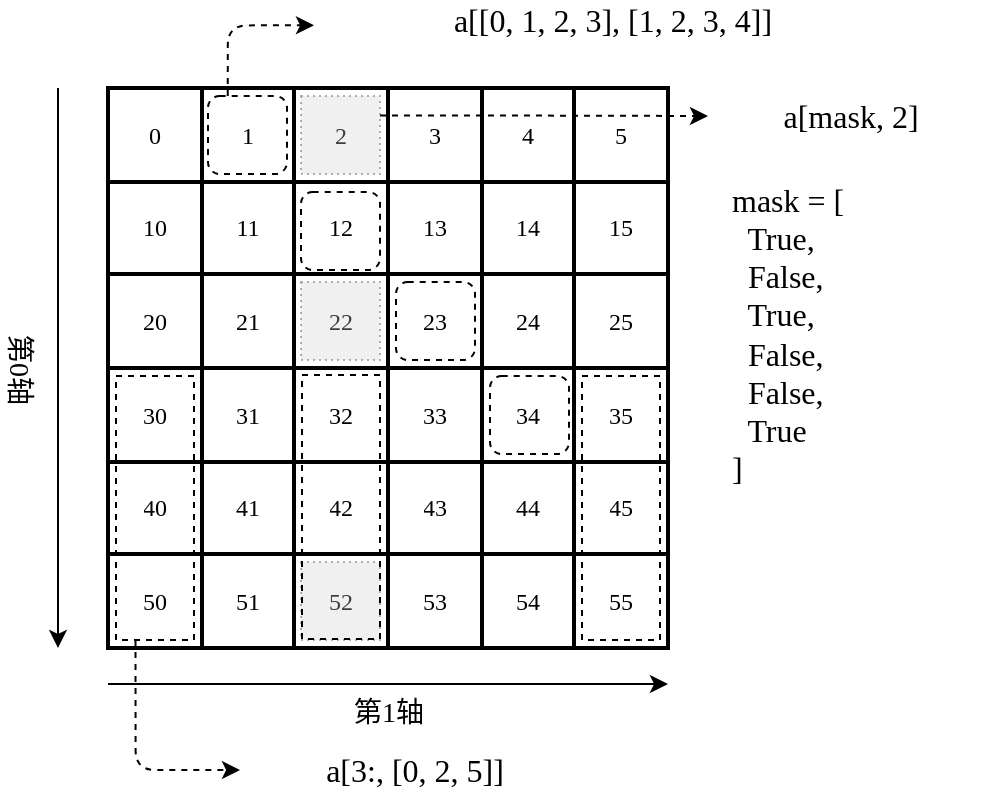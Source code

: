 <mxfile version="13.7.9" type="device"><diagram id="WEGBOHHYyQVScCF4Rv7B" name="第 1 页"><mxGraphModel dx="1473" dy="844" grid="0" gridSize="10" guides="1" tooltips="1" connect="1" arrows="1" fold="1" page="1" pageScale="1" pageWidth="827" pageHeight="1169" math="0" shadow="0"><root><mxCell id="0"/><mxCell id="1" parent="0"/><mxCell id="aAbik0Lm7FoXLg2GFDrM-32" value="" style="shape=table;html=1;whiteSpace=wrap;startSize=0;container=1;collapsible=0;childLayout=tableLayout;fontFamily=Verdana;strokeWidth=2;" vertex="1" parent="1"><mxGeometry x="240" y="240" width="280" height="280" as="geometry"/></mxCell><mxCell id="aAbik0Lm7FoXLg2GFDrM-33" value="" style="shape=partialRectangle;html=1;whiteSpace=wrap;collapsible=0;dropTarget=0;pointerEvents=0;fillColor=none;top=0;left=0;bottom=0;right=0;points=[[0,0.5],[1,0.5]];portConstraint=eastwest;fontFamily=Verdana;" vertex="1" parent="aAbik0Lm7FoXLg2GFDrM-32"><mxGeometry width="280" height="47" as="geometry"/></mxCell><mxCell id="aAbik0Lm7FoXLg2GFDrM-34" value="0" style="shape=partialRectangle;html=1;whiteSpace=wrap;connectable=0;overflow=hidden;fillColor=none;top=0;left=0;bottom=0;right=0;fontFamily=Verdana;" vertex="1" parent="aAbik0Lm7FoXLg2GFDrM-33"><mxGeometry width="47" height="47" as="geometry"/></mxCell><mxCell id="aAbik0Lm7FoXLg2GFDrM-35" value="1" style="shape=partialRectangle;html=1;whiteSpace=wrap;connectable=0;overflow=hidden;fillColor=none;top=0;left=0;bottom=0;right=0;fontFamily=Verdana;" vertex="1" parent="aAbik0Lm7FoXLg2GFDrM-33"><mxGeometry x="47" width="46" height="47" as="geometry"/></mxCell><mxCell id="aAbik0Lm7FoXLg2GFDrM-36" value="2" style="shape=partialRectangle;html=1;whiteSpace=wrap;connectable=0;overflow=hidden;fillColor=none;top=0;left=0;bottom=0;right=0;fontFamily=Verdana;" vertex="1" parent="aAbik0Lm7FoXLg2GFDrM-33"><mxGeometry x="93" width="47" height="47" as="geometry"/></mxCell><mxCell id="aAbik0Lm7FoXLg2GFDrM-37" value="3" style="shape=partialRectangle;html=1;whiteSpace=wrap;connectable=0;overflow=hidden;fillColor=none;top=0;left=0;bottom=0;right=0;fontFamily=Verdana;" vertex="1" parent="aAbik0Lm7FoXLg2GFDrM-33"><mxGeometry x="140" width="47" height="47" as="geometry"/></mxCell><mxCell id="aAbik0Lm7FoXLg2GFDrM-38" value="4" style="shape=partialRectangle;html=1;whiteSpace=wrap;connectable=0;overflow=hidden;fillColor=none;top=0;left=0;bottom=0;right=0;fontFamily=Verdana;" vertex="1" parent="aAbik0Lm7FoXLg2GFDrM-33"><mxGeometry x="187" width="46" height="47" as="geometry"/></mxCell><mxCell id="aAbik0Lm7FoXLg2GFDrM-39" value="5" style="shape=partialRectangle;html=1;whiteSpace=wrap;connectable=0;overflow=hidden;fillColor=none;top=0;left=0;bottom=0;right=0;fontFamily=Verdana;" vertex="1" parent="aAbik0Lm7FoXLg2GFDrM-33"><mxGeometry x="233" width="47" height="47" as="geometry"/></mxCell><mxCell id="aAbik0Lm7FoXLg2GFDrM-40" value="" style="shape=partialRectangle;html=1;whiteSpace=wrap;collapsible=0;dropTarget=0;pointerEvents=0;fillColor=none;top=0;left=0;bottom=0;right=0;points=[[0,0.5],[1,0.5]];portConstraint=eastwest;fontFamily=Verdana;" vertex="1" parent="aAbik0Lm7FoXLg2GFDrM-32"><mxGeometry y="47" width="280" height="46" as="geometry"/></mxCell><mxCell id="aAbik0Lm7FoXLg2GFDrM-41" value="10" style="shape=partialRectangle;html=1;whiteSpace=wrap;connectable=0;overflow=hidden;fillColor=none;top=0;left=0;bottom=0;right=0;fontFamily=Verdana;" vertex="1" parent="aAbik0Lm7FoXLg2GFDrM-40"><mxGeometry width="47" height="46" as="geometry"/></mxCell><mxCell id="aAbik0Lm7FoXLg2GFDrM-42" value="11" style="shape=partialRectangle;html=1;whiteSpace=wrap;connectable=0;overflow=hidden;fillColor=none;top=0;left=0;bottom=0;right=0;fontFamily=Verdana;" vertex="1" parent="aAbik0Lm7FoXLg2GFDrM-40"><mxGeometry x="47" width="46" height="46" as="geometry"/></mxCell><mxCell id="aAbik0Lm7FoXLg2GFDrM-43" value="12" style="shape=partialRectangle;html=1;whiteSpace=wrap;connectable=0;overflow=hidden;fillColor=none;top=0;left=0;bottom=0;right=0;fontFamily=Verdana;" vertex="1" parent="aAbik0Lm7FoXLg2GFDrM-40"><mxGeometry x="93" width="47" height="46" as="geometry"/></mxCell><mxCell id="aAbik0Lm7FoXLg2GFDrM-44" value="13" style="shape=partialRectangle;html=1;whiteSpace=wrap;connectable=0;overflow=hidden;fillColor=none;top=0;left=0;bottom=0;right=0;fontFamily=Verdana;" vertex="1" parent="aAbik0Lm7FoXLg2GFDrM-40"><mxGeometry x="140" width="47" height="46" as="geometry"/></mxCell><mxCell id="aAbik0Lm7FoXLg2GFDrM-45" value="14" style="shape=partialRectangle;html=1;whiteSpace=wrap;connectable=0;overflow=hidden;fillColor=none;top=0;left=0;bottom=0;right=0;fontFamily=Verdana;" vertex="1" parent="aAbik0Lm7FoXLg2GFDrM-40"><mxGeometry x="187" width="46" height="46" as="geometry"/></mxCell><mxCell id="aAbik0Lm7FoXLg2GFDrM-46" value="15" style="shape=partialRectangle;html=1;whiteSpace=wrap;connectable=0;overflow=hidden;fillColor=none;top=0;left=0;bottom=0;right=0;fontFamily=Verdana;" vertex="1" parent="aAbik0Lm7FoXLg2GFDrM-40"><mxGeometry x="233" width="47" height="46" as="geometry"/></mxCell><mxCell id="aAbik0Lm7FoXLg2GFDrM-47" value="" style="shape=partialRectangle;html=1;whiteSpace=wrap;collapsible=0;dropTarget=0;pointerEvents=0;fillColor=none;top=0;left=0;bottom=0;right=0;points=[[0,0.5],[1,0.5]];portConstraint=eastwest;fontFamily=Verdana;" vertex="1" parent="aAbik0Lm7FoXLg2GFDrM-32"><mxGeometry y="93" width="280" height="47" as="geometry"/></mxCell><mxCell id="aAbik0Lm7FoXLg2GFDrM-48" value="20" style="shape=partialRectangle;html=1;whiteSpace=wrap;connectable=0;overflow=hidden;fillColor=none;top=0;left=0;bottom=0;right=0;fontFamily=Verdana;" vertex="1" parent="aAbik0Lm7FoXLg2GFDrM-47"><mxGeometry width="47" height="47" as="geometry"/></mxCell><mxCell id="aAbik0Lm7FoXLg2GFDrM-49" value="21" style="shape=partialRectangle;html=1;whiteSpace=wrap;connectable=0;overflow=hidden;fillColor=none;top=0;left=0;bottom=0;right=0;fontFamily=Verdana;" vertex="1" parent="aAbik0Lm7FoXLg2GFDrM-47"><mxGeometry x="47" width="46" height="47" as="geometry"/></mxCell><mxCell id="aAbik0Lm7FoXLg2GFDrM-50" value="22" style="shape=partialRectangle;html=1;whiteSpace=wrap;connectable=0;overflow=hidden;fillColor=none;top=0;left=0;bottom=0;right=0;fontFamily=Verdana;" vertex="1" parent="aAbik0Lm7FoXLg2GFDrM-47"><mxGeometry x="93" width="47" height="47" as="geometry"/></mxCell><mxCell id="aAbik0Lm7FoXLg2GFDrM-51" value="23" style="shape=partialRectangle;html=1;whiteSpace=wrap;connectable=0;overflow=hidden;fillColor=none;top=0;left=0;bottom=0;right=0;fontFamily=Verdana;" vertex="1" parent="aAbik0Lm7FoXLg2GFDrM-47"><mxGeometry x="140" width="47" height="47" as="geometry"/></mxCell><mxCell id="aAbik0Lm7FoXLg2GFDrM-52" value="24" style="shape=partialRectangle;html=1;whiteSpace=wrap;connectable=0;overflow=hidden;fillColor=none;top=0;left=0;bottom=0;right=0;fontFamily=Verdana;" vertex="1" parent="aAbik0Lm7FoXLg2GFDrM-47"><mxGeometry x="187" width="46" height="47" as="geometry"/></mxCell><mxCell id="aAbik0Lm7FoXLg2GFDrM-53" value="25" style="shape=partialRectangle;html=1;whiteSpace=wrap;connectable=0;overflow=hidden;fillColor=none;top=0;left=0;bottom=0;right=0;fontFamily=Verdana;" vertex="1" parent="aAbik0Lm7FoXLg2GFDrM-47"><mxGeometry x="233" width="47" height="47" as="geometry"/></mxCell><mxCell id="aAbik0Lm7FoXLg2GFDrM-54" value="" style="shape=partialRectangle;html=1;whiteSpace=wrap;collapsible=0;dropTarget=0;pointerEvents=0;fillColor=none;top=0;left=0;bottom=0;right=0;points=[[0,0.5],[1,0.5]];portConstraint=eastwest;fontFamily=Verdana;" vertex="1" parent="aAbik0Lm7FoXLg2GFDrM-32"><mxGeometry y="140" width="280" height="47" as="geometry"/></mxCell><mxCell id="aAbik0Lm7FoXLg2GFDrM-55" value="30" style="shape=partialRectangle;html=1;whiteSpace=wrap;connectable=0;overflow=hidden;fillColor=none;top=0;left=0;bottom=0;right=0;fontFamily=Verdana;" vertex="1" parent="aAbik0Lm7FoXLg2GFDrM-54"><mxGeometry width="47" height="47" as="geometry"/></mxCell><mxCell id="aAbik0Lm7FoXLg2GFDrM-56" value="31" style="shape=partialRectangle;html=1;whiteSpace=wrap;connectable=0;overflow=hidden;fillColor=none;top=0;left=0;bottom=0;right=0;fontFamily=Verdana;" vertex="1" parent="aAbik0Lm7FoXLg2GFDrM-54"><mxGeometry x="47" width="46" height="47" as="geometry"/></mxCell><mxCell id="aAbik0Lm7FoXLg2GFDrM-57" value="32" style="shape=partialRectangle;html=1;whiteSpace=wrap;connectable=0;overflow=hidden;fillColor=none;top=0;left=0;bottom=0;right=0;fontFamily=Verdana;" vertex="1" parent="aAbik0Lm7FoXLg2GFDrM-54"><mxGeometry x="93" width="47" height="47" as="geometry"/></mxCell><mxCell id="aAbik0Lm7FoXLg2GFDrM-58" value="33" style="shape=partialRectangle;html=1;whiteSpace=wrap;connectable=0;overflow=hidden;fillColor=none;top=0;left=0;bottom=0;right=0;fontFamily=Verdana;" vertex="1" parent="aAbik0Lm7FoXLg2GFDrM-54"><mxGeometry x="140" width="47" height="47" as="geometry"/></mxCell><mxCell id="aAbik0Lm7FoXLg2GFDrM-59" value="34" style="shape=partialRectangle;html=1;whiteSpace=wrap;connectable=0;overflow=hidden;fillColor=none;top=0;left=0;bottom=0;right=0;fontFamily=Verdana;" vertex="1" parent="aAbik0Lm7FoXLg2GFDrM-54"><mxGeometry x="187" width="46" height="47" as="geometry"/></mxCell><mxCell id="aAbik0Lm7FoXLg2GFDrM-60" value="35" style="shape=partialRectangle;html=1;whiteSpace=wrap;connectable=0;overflow=hidden;fillColor=none;top=0;left=0;bottom=0;right=0;fontFamily=Verdana;" vertex="1" parent="aAbik0Lm7FoXLg2GFDrM-54"><mxGeometry x="233" width="47" height="47" as="geometry"/></mxCell><mxCell id="aAbik0Lm7FoXLg2GFDrM-61" value="" style="shape=partialRectangle;html=1;whiteSpace=wrap;collapsible=0;dropTarget=0;pointerEvents=0;fillColor=none;top=0;left=0;bottom=0;right=0;points=[[0,0.5],[1,0.5]];portConstraint=eastwest;fontFamily=Verdana;" vertex="1" parent="aAbik0Lm7FoXLg2GFDrM-32"><mxGeometry y="187" width="280" height="46" as="geometry"/></mxCell><mxCell id="aAbik0Lm7FoXLg2GFDrM-62" value="40" style="shape=partialRectangle;html=1;whiteSpace=wrap;connectable=0;overflow=hidden;fillColor=none;top=0;left=0;bottom=0;right=0;fontFamily=Verdana;" vertex="1" parent="aAbik0Lm7FoXLg2GFDrM-61"><mxGeometry width="47" height="46" as="geometry"/></mxCell><mxCell id="aAbik0Lm7FoXLg2GFDrM-63" value="41" style="shape=partialRectangle;html=1;whiteSpace=wrap;connectable=0;overflow=hidden;fillColor=none;top=0;left=0;bottom=0;right=0;fontFamily=Verdana;" vertex="1" parent="aAbik0Lm7FoXLg2GFDrM-61"><mxGeometry x="47" width="46" height="46" as="geometry"/></mxCell><mxCell id="aAbik0Lm7FoXLg2GFDrM-64" value="42" style="shape=partialRectangle;html=1;whiteSpace=wrap;connectable=0;overflow=hidden;fillColor=none;top=0;left=0;bottom=0;right=0;fontFamily=Verdana;" vertex="1" parent="aAbik0Lm7FoXLg2GFDrM-61"><mxGeometry x="93" width="47" height="46" as="geometry"/></mxCell><mxCell id="aAbik0Lm7FoXLg2GFDrM-65" value="43" style="shape=partialRectangle;html=1;whiteSpace=wrap;connectable=0;overflow=hidden;fillColor=none;top=0;left=0;bottom=0;right=0;fontFamily=Verdana;" vertex="1" parent="aAbik0Lm7FoXLg2GFDrM-61"><mxGeometry x="140" width="47" height="46" as="geometry"/></mxCell><mxCell id="aAbik0Lm7FoXLg2GFDrM-66" value="44" style="shape=partialRectangle;html=1;whiteSpace=wrap;connectable=0;overflow=hidden;fillColor=none;top=0;left=0;bottom=0;right=0;fontFamily=Verdana;" vertex="1" parent="aAbik0Lm7FoXLg2GFDrM-61"><mxGeometry x="187" width="46" height="46" as="geometry"/></mxCell><mxCell id="aAbik0Lm7FoXLg2GFDrM-67" value="45" style="shape=partialRectangle;html=1;whiteSpace=wrap;connectable=0;overflow=hidden;fillColor=none;top=0;left=0;bottom=0;right=0;fontFamily=Verdana;" vertex="1" parent="aAbik0Lm7FoXLg2GFDrM-61"><mxGeometry x="233" width="47" height="46" as="geometry"/></mxCell><mxCell id="aAbik0Lm7FoXLg2GFDrM-68" value="" style="shape=partialRectangle;html=1;whiteSpace=wrap;collapsible=0;dropTarget=0;pointerEvents=0;fillColor=none;top=0;left=0;bottom=0;right=0;points=[[0,0.5],[1,0.5]];portConstraint=eastwest;fontFamily=Verdana;" vertex="1" parent="aAbik0Lm7FoXLg2GFDrM-32"><mxGeometry y="233" width="280" height="47" as="geometry"/></mxCell><mxCell id="aAbik0Lm7FoXLg2GFDrM-69" value="50" style="shape=partialRectangle;html=1;whiteSpace=wrap;connectable=0;overflow=hidden;fillColor=none;top=0;left=0;bottom=0;right=0;fontFamily=Verdana;" vertex="1" parent="aAbik0Lm7FoXLg2GFDrM-68"><mxGeometry width="47" height="47" as="geometry"/></mxCell><mxCell id="aAbik0Lm7FoXLg2GFDrM-70" value="51" style="shape=partialRectangle;html=1;whiteSpace=wrap;connectable=0;overflow=hidden;fillColor=none;top=0;left=0;bottom=0;right=0;fontFamily=Verdana;" vertex="1" parent="aAbik0Lm7FoXLg2GFDrM-68"><mxGeometry x="47" width="46" height="47" as="geometry"/></mxCell><mxCell id="aAbik0Lm7FoXLg2GFDrM-71" value="52" style="shape=partialRectangle;html=1;whiteSpace=wrap;connectable=0;overflow=hidden;fillColor=none;top=0;left=0;bottom=0;right=0;fontFamily=Verdana;" vertex="1" parent="aAbik0Lm7FoXLg2GFDrM-68"><mxGeometry x="93" width="47" height="47" as="geometry"/></mxCell><mxCell id="aAbik0Lm7FoXLg2GFDrM-72" value="53" style="shape=partialRectangle;html=1;whiteSpace=wrap;connectable=0;overflow=hidden;fillColor=none;top=0;left=0;bottom=0;right=0;fontFamily=Verdana;" vertex="1" parent="aAbik0Lm7FoXLg2GFDrM-68"><mxGeometry x="140" width="47" height="47" as="geometry"/></mxCell><mxCell id="aAbik0Lm7FoXLg2GFDrM-73" value="54" style="shape=partialRectangle;html=1;whiteSpace=wrap;connectable=0;overflow=hidden;fillColor=none;top=0;left=0;bottom=0;right=0;fontFamily=Verdana;" vertex="1" parent="aAbik0Lm7FoXLg2GFDrM-68"><mxGeometry x="187" width="46" height="47" as="geometry"/></mxCell><mxCell id="aAbik0Lm7FoXLg2GFDrM-74" value="55" style="shape=partialRectangle;html=1;whiteSpace=wrap;connectable=0;overflow=hidden;fillColor=none;top=0;left=0;bottom=0;right=0;fontFamily=Verdana;" vertex="1" parent="aAbik0Lm7FoXLg2GFDrM-68"><mxGeometry x="233" width="47" height="47" as="geometry"/></mxCell><mxCell id="aAbik0Lm7FoXLg2GFDrM-75" value="" style="endArrow=classic;html=1;fontFamily=Verdana;" edge="1" parent="1"><mxGeometry width="50" height="50" relative="1" as="geometry"><mxPoint x="215" y="240" as="sourcePoint"/><mxPoint x="215" y="520" as="targetPoint"/></mxGeometry></mxCell><mxCell id="aAbik0Lm7FoXLg2GFDrM-76" value="第0轴" style="edgeLabel;html=1;align=center;verticalAlign=middle;resizable=0;points=[];fontFamily=Verdana;rotation=90;fontSize=14;" vertex="1" connectable="0" parent="aAbik0Lm7FoXLg2GFDrM-75"><mxGeometry x="0.296" relative="1" as="geometry"><mxPoint x="-20" y="-41.5" as="offset"/></mxGeometry></mxCell><mxCell id="aAbik0Lm7FoXLg2GFDrM-77" value="" style="endArrow=classic;html=1;fontFamily=Verdana;" edge="1" parent="1"><mxGeometry width="50" height="50" relative="1" as="geometry"><mxPoint x="240" y="538" as="sourcePoint"/><mxPoint x="520" y="538" as="targetPoint"/><Array as="points"><mxPoint x="399" y="538"/></Array></mxGeometry></mxCell><mxCell id="aAbik0Lm7FoXLg2GFDrM-78" value="第1轴" style="edgeLabel;html=1;align=center;verticalAlign=middle;resizable=0;points=[];fontFamily=Verdana;rotation=0;fontSize=14;" vertex="1" connectable="0" parent="aAbik0Lm7FoXLg2GFDrM-77"><mxGeometry x="0.296" relative="1" as="geometry"><mxPoint x="-41.43" y="15" as="offset"/></mxGeometry></mxCell><mxCell id="aAbik0Lm7FoXLg2GFDrM-92" style="edgeStyle=orthogonalEdgeStyle;rounded=1;orthogonalLoop=1;jettySize=auto;html=1;exitX=0.25;exitY=0;exitDx=0;exitDy=0;entryX=0;entryY=0.633;entryDx=0;entryDy=0;entryPerimeter=0;fontFamily=Lucida Console;fontSize=12;dashed=1;" edge="1" parent="1" source="aAbik0Lm7FoXLg2GFDrM-85" target="aAbik0Lm7FoXLg2GFDrM-88"><mxGeometry relative="1" as="geometry"><mxPoint x="469" y="254.25" as="sourcePoint"/></mxGeometry></mxCell><mxCell id="aAbik0Lm7FoXLg2GFDrM-80" value="" style="rounded=0;whiteSpace=wrap;html=1;fontFamily=Verdana;fillColor=none;dashed=1;" vertex="1" parent="1"><mxGeometry x="477" y="384" width="39" height="132" as="geometry"/></mxCell><mxCell id="aAbik0Lm7FoXLg2GFDrM-82" value="" style="rounded=0;whiteSpace=wrap;html=1;fontFamily=Verdana;fontColor=#333333;fillColor=#CCCCCC;opacity=30;dashed=1;dashPattern=1 2;" vertex="1" parent="1"><mxGeometry x="336.5" y="244" width="39.5" height="39" as="geometry"/></mxCell><mxCell id="aAbik0Lm7FoXLg2GFDrM-83" value="" style="rounded=0;whiteSpace=wrap;html=1;fontFamily=Verdana;fontColor=#333333;fillColor=#CCCCCC;opacity=30;dashed=1;dashPattern=1 2;" vertex="1" parent="1"><mxGeometry x="336.5" y="337" width="39.5" height="39" as="geometry"/></mxCell><mxCell id="aAbik0Lm7FoXLg2GFDrM-85" value="" style="rounded=1;whiteSpace=wrap;html=1;fontFamily=Verdana;fontColor=#333333;dashed=1;fillColor=none;" vertex="1" parent="1"><mxGeometry x="290" y="244" width="39.5" height="39" as="geometry"/></mxCell><mxCell id="aAbik0Lm7FoXLg2GFDrM-86" value="" style="rounded=0;whiteSpace=wrap;html=1;fontFamily=Verdana;fontColor=#333333;fillColor=#CCCCCC;opacity=30;dashed=1;dashPattern=1 2;" vertex="1" parent="1"><mxGeometry x="336.5" y="477" width="39.5" height="39" as="geometry"/></mxCell><mxCell id="aAbik0Lm7FoXLg2GFDrM-88" value="a[[0, 1, 2, 3], [1, 2, 3, 4]]" style="text;html=1;strokeColor=none;fillColor=none;align=center;verticalAlign=middle;whiteSpace=wrap;rounded=0;dashed=1;fontFamily=Lucida Console;opacity=30;fontSize=16;" vertex="1" parent="1"><mxGeometry x="343" y="196" width="299" height="20" as="geometry"/></mxCell><mxCell id="aAbik0Lm7FoXLg2GFDrM-89" value="a[3:, [0, 2, 5]]" style="text;html=1;strokeColor=none;fillColor=none;align=center;verticalAlign=middle;whiteSpace=wrap;rounded=0;dashed=1;fontFamily=Lucida Console;opacity=30;fontSize=16;" vertex="1" parent="1"><mxGeometry x="306" y="571" width="175" height="20" as="geometry"/></mxCell><mxCell id="aAbik0Lm7FoXLg2GFDrM-90" value="a[mask, 2]" style="text;html=1;strokeColor=none;fillColor=none;align=center;verticalAlign=middle;whiteSpace=wrap;rounded=0;dashed=1;fontFamily=Lucida Console;opacity=30;fontSize=16;" vertex="1" parent="1"><mxGeometry x="540" y="244" width="143" height="20" as="geometry"/></mxCell><mxCell id="aAbik0Lm7FoXLg2GFDrM-94" style="edgeStyle=orthogonalEdgeStyle;rounded=1;orthogonalLoop=1;jettySize=auto;html=1;exitX=0.25;exitY=1;exitDx=0;exitDy=0;fontFamily=Lucida Console;fontSize=12;dashed=1;entryX=0;entryY=0.5;entryDx=0;entryDy=0;" edge="1" parent="1" source="aAbik0Lm7FoXLg2GFDrM-99" target="aAbik0Lm7FoXLg2GFDrM-89"><mxGeometry relative="1" as="geometry"><mxPoint x="489" y="274.25" as="sourcePoint"/><mxPoint x="566.5" y="252.66" as="targetPoint"/></mxGeometry></mxCell><mxCell id="aAbik0Lm7FoXLg2GFDrM-95" style="edgeStyle=orthogonalEdgeStyle;rounded=1;orthogonalLoop=1;jettySize=auto;html=1;entryX=0;entryY=0.5;entryDx=0;entryDy=0;fontFamily=Lucida Console;fontSize=12;dashed=1;exitX=1;exitY=0.25;exitDx=0;exitDy=0;" edge="1" parent="1" source="aAbik0Lm7FoXLg2GFDrM-82" target="aAbik0Lm7FoXLg2GFDrM-90"><mxGeometry relative="1" as="geometry"><mxPoint x="356" y="548" as="sourcePoint"/><mxPoint x="576.5" y="262.66" as="targetPoint"/></mxGeometry></mxCell><mxCell id="aAbik0Lm7FoXLg2GFDrM-96" value="" style="rounded=1;whiteSpace=wrap;html=1;fontFamily=Verdana;fontColor=#333333;dashed=1;fillColor=none;" vertex="1" parent="1"><mxGeometry x="336.5" y="292" width="39.5" height="39" as="geometry"/></mxCell><mxCell id="aAbik0Lm7FoXLg2GFDrM-97" value="" style="rounded=1;whiteSpace=wrap;html=1;fontFamily=Verdana;fontColor=#333333;dashed=1;fillColor=none;" vertex="1" parent="1"><mxGeometry x="384" y="337" width="39.5" height="39" as="geometry"/></mxCell><mxCell id="aAbik0Lm7FoXLg2GFDrM-98" value="" style="rounded=1;whiteSpace=wrap;html=1;fontFamily=Verdana;fontColor=#333333;dashed=1;fillColor=none;" vertex="1" parent="1"><mxGeometry x="431" y="384" width="39.5" height="39" as="geometry"/></mxCell><mxCell id="aAbik0Lm7FoXLg2GFDrM-99" value="" style="rounded=0;whiteSpace=wrap;html=1;fontFamily=Verdana;fillColor=none;dashed=1;" vertex="1" parent="1"><mxGeometry x="244" y="384" width="39" height="132" as="geometry"/></mxCell><mxCell id="aAbik0Lm7FoXLg2GFDrM-100" value="" style="rounded=0;whiteSpace=wrap;html=1;fontFamily=Verdana;fillColor=none;dashed=1;" vertex="1" parent="1"><mxGeometry x="337" y="383.5" width="39" height="132" as="geometry"/></mxCell><mxCell id="aAbik0Lm7FoXLg2GFDrM-101" value="mask = [&lt;br&gt;&amp;nbsp; True,&lt;br&gt;&amp;nbsp; False,&lt;br&gt;&amp;nbsp; True,&lt;br&gt;&amp;nbsp; False,&lt;br&gt;&amp;nbsp; False,&lt;br&gt;&lt;div&gt;&lt;span&gt;&amp;nbsp; True&lt;/span&gt;&lt;/div&gt;&lt;div&gt;&lt;span&gt;]&lt;/span&gt;&lt;/div&gt;" style="text;html=1;strokeColor=none;fillColor=none;align=left;verticalAlign=middle;whiteSpace=wrap;rounded=0;dashed=1;fontFamily=Lucida Console;opacity=30;fontSize=16;" vertex="1" parent="1"><mxGeometry x="550" y="280" width="104" height="166.25" as="geometry"/></mxCell></root></mxGraphModel></diagram></mxfile>